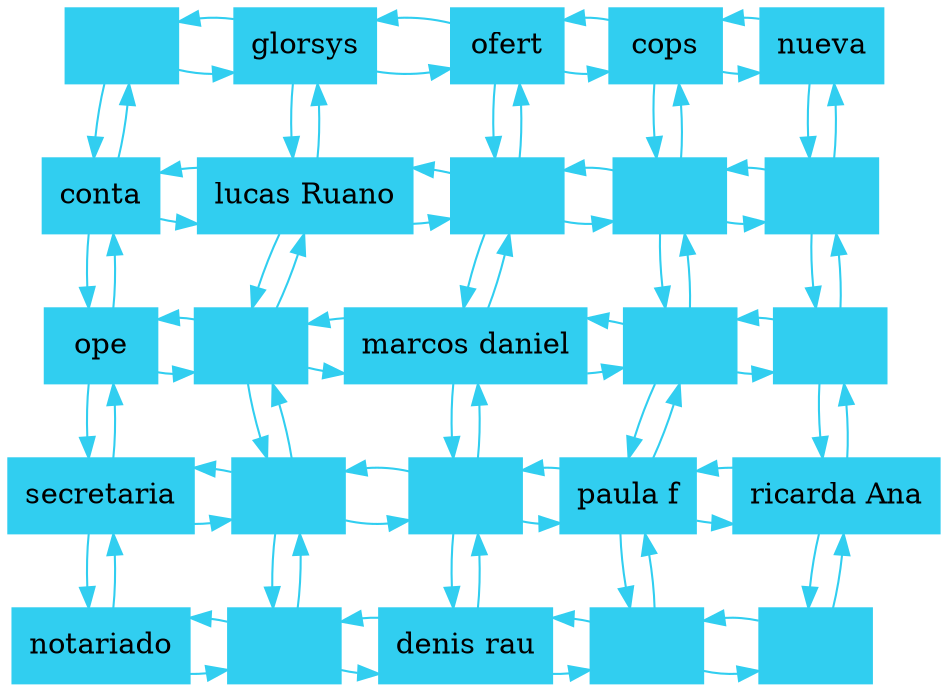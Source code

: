 digraph G { 
rankdir=TB; 
 node [shape=box];
 node [style=filled]; 
 node [fillcolor="#31CEF0"];
 node [color="#31CEF0"];
 edge [color="#31CEF0"];
00[label = ""] ;
10[label = "glorsys"] ;
20[label = "ofert"] ;
30[label = "cops"] ;
40[label = "nueva"] ;
01[label = "conta"] ;
11[label = "lucas Ruano"] ;
21[label = ""] ;
31[label = ""] ;
41[label = ""] ;
02[label = "ope"] ;
12[label = ""] ;
22[label = "marcos daniel"] ;
32[label = ""] ;
42[label = ""] ;
03[label = "secretaria"] ;
13[label = ""] ;
23[label = ""] ;
33[label = "paula f"] ;
43[label = "ricarda Ana"] ;
04[label = "notariado"] ;
14[label = ""] ;
24[label = "denis rau"] ;
34[label = ""] ;
44[label = ""] ;

00 -> 10;
00 -> 01;
10 -> 20;
10 -> 11;
10 -> 00;
20 -> 30;
20 -> 21;
20 -> 10;
30 -> 40;
30 -> 31;
30 -> 20;
40 -> 41;
40 -> 30;
01 -> 11;
01 -> 00;
01 -> 02;
11 -> 21;
11 -> 10;
11 -> 12;
11 -> 01;
21 -> 31;
21 -> 20;
21 -> 22;
21 -> 11;
31 -> 41;
31 -> 30;
31 -> 32;
31 -> 21;
41 -> 40;
41 -> 42;
41 -> 31;
02 -> 12;
02 -> 01;
02 -> 03;
12 -> 22;
12 -> 11;
12 -> 13;
12 -> 02;
22 -> 32;
22 -> 21;
22 -> 23;
22 -> 12;
32 -> 42;
32 -> 31;
32 -> 33;
32 -> 22;
42 -> 41;
42 -> 43;
42 -> 32;
03 -> 13;
03 -> 02;
03 -> 04;
13 -> 23;
13 -> 12;
13 -> 14;
13 -> 03;
23 -> 33;
23 -> 22;
23 -> 24;
23 -> 13;
33 -> 43;
33 -> 32;
33 -> 34;
33 -> 23;
43 -> 42;
43 -> 44;
43 -> 33;
04 -> 14;
04 -> 03;
14 -> 24;
14 -> 13;
14 -> 04;
24 -> 34;
24 -> 23;
24 -> 14;
34 -> 44;
34 -> 33;
34 -> 24;
44 -> 43;
44 -> 34;

 {rank=same"00";"10";"20";"30";"40";}
 {rank=same"01";"11";"21";"31";"41";}
 {rank=same"02";"12";"22";"32";"42";}
 {rank=same"03";"13";"23";"33";"43";}
 {rank=same"04";"14";"24";"34";"44";} }